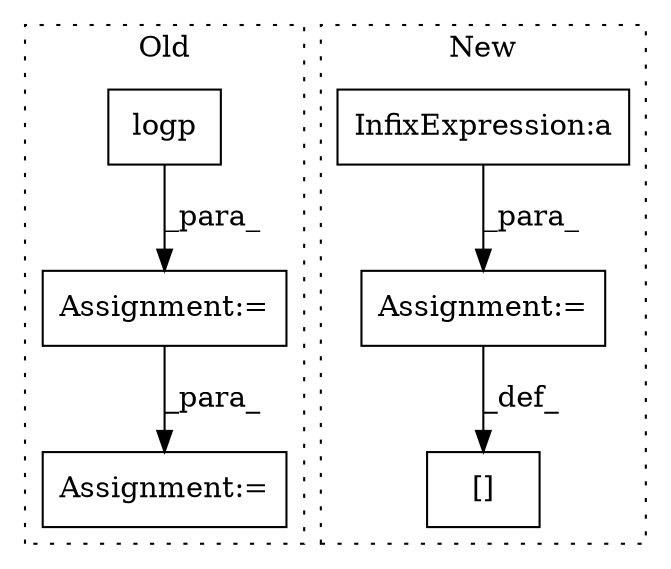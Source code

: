 digraph G {
subgraph cluster0 {
1 [label="logp" a="32" s="3929,3960" l="5,1" shape="box"];
3 [label="Assignment:=" a="7" s="3928" l="1" shape="box"];
6 [label="Assignment:=" a="7" s="4001" l="1" shape="box"];
label = "Old";
style="dotted";
}
subgraph cluster1 {
2 [label="[]" a="2" s="4258,4271" l="2,1" shape="box"];
4 [label="InfixExpression:a" a="27" s="4278" l="3" shape="box"];
5 [label="Assignment:=" a="7" s="4272" l="1" shape="box"];
label = "New";
style="dotted";
}
1 -> 3 [label="_para_"];
3 -> 6 [label="_para_"];
4 -> 5 [label="_para_"];
5 -> 2 [label="_def_"];
}